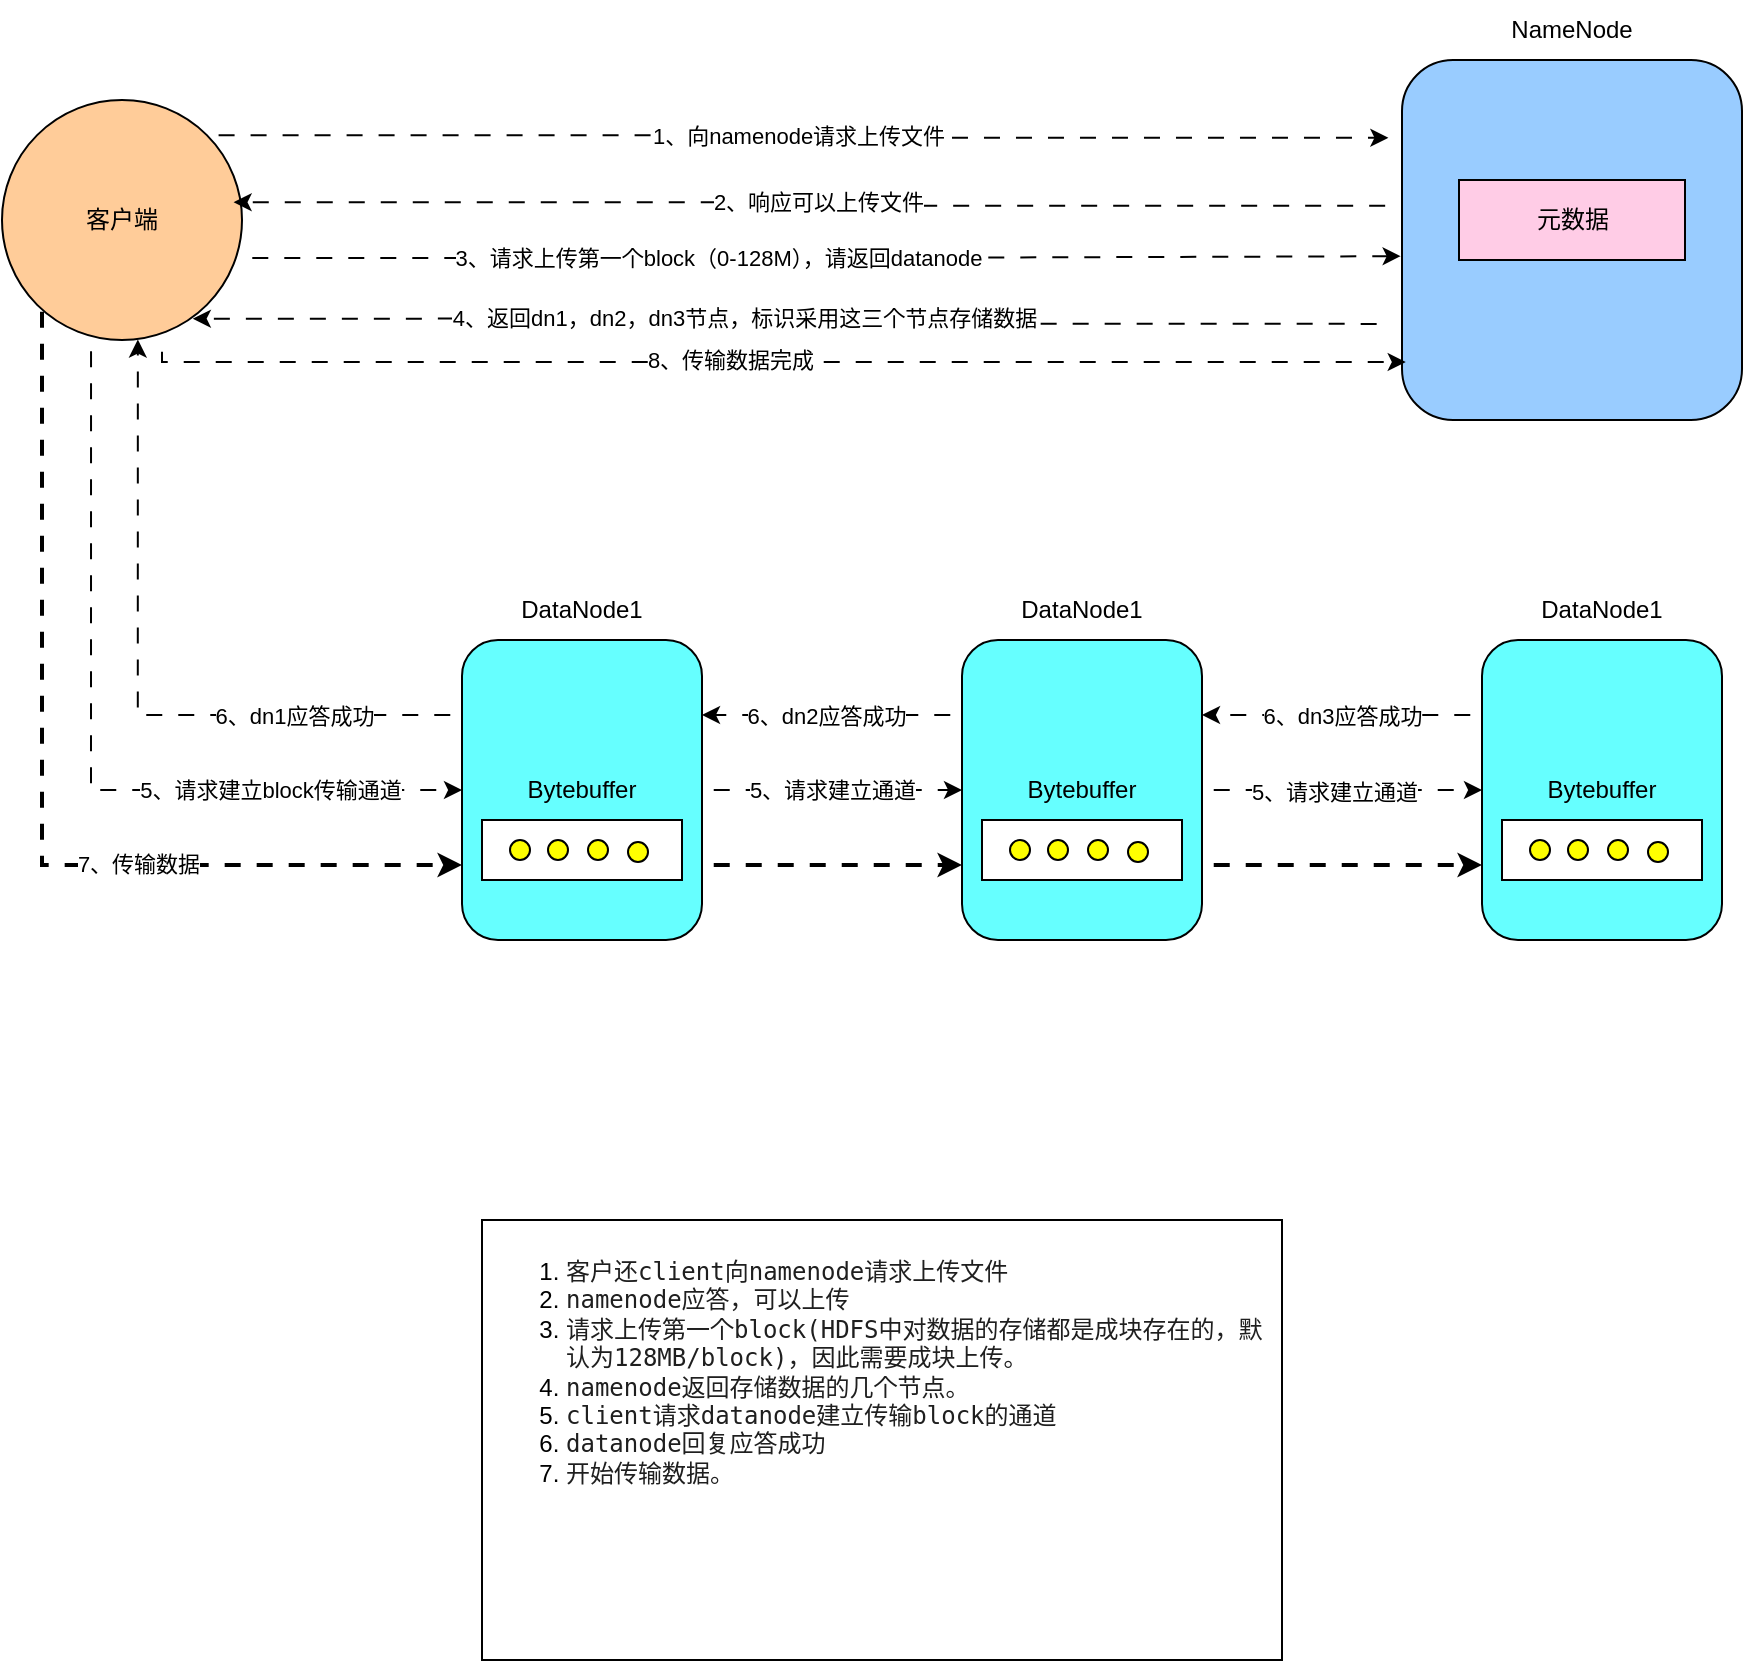 <mxfile version="24.8.3" pages="2">
  <diagram name="HDFS的写数据流程" id="30qI9tqOHQ6r8G0XzgNk">
    <mxGraphModel dx="1669" dy="635" grid="1" gridSize="10" guides="1" tooltips="1" connect="1" arrows="1" fold="1" page="1" pageScale="1" pageWidth="827" pageHeight="1169" math="0" shadow="0">
      <root>
        <mxCell id="0" />
        <mxCell id="1" parent="0" />
        <mxCell id="wsTgYcDpY_YJnjC_EcBg-48" style="edgeStyle=orthogonalEdgeStyle;rounded=0;orthogonalLoop=1;jettySize=auto;html=1;exitX=0.371;exitY=0.998;exitDx=0;exitDy=0;entryX=0;entryY=0.5;entryDx=0;entryDy=0;flowAnimation=1;exitPerimeter=0;" edge="1" parent="1" source="wsTgYcDpY_YJnjC_EcBg-1" target="wsTgYcDpY_YJnjC_EcBg-13">
          <mxGeometry relative="1" as="geometry" />
        </mxCell>
        <mxCell id="wsTgYcDpY_YJnjC_EcBg-49" value="5、请求建立block传输通道" style="edgeLabel;html=1;align=center;verticalAlign=middle;resizable=0;points=[];" vertex="1" connectable="0" parent="wsTgYcDpY_YJnjC_EcBg-48">
          <mxGeometry x="0.245" y="1" relative="1" as="geometry">
            <mxPoint x="59" y="1" as="offset" />
          </mxGeometry>
        </mxCell>
        <mxCell id="wsTgYcDpY_YJnjC_EcBg-59" style="edgeStyle=orthogonalEdgeStyle;rounded=0;orthogonalLoop=1;jettySize=auto;html=1;exitX=0;exitY=1;exitDx=0;exitDy=0;entryX=0;entryY=0.75;entryDx=0;entryDy=0;flowAnimation=1;strokeWidth=2;" edge="1" parent="1" source="wsTgYcDpY_YJnjC_EcBg-1" target="wsTgYcDpY_YJnjC_EcBg-13">
          <mxGeometry relative="1" as="geometry">
            <Array as="points">
              <mxPoint x="10" y="242" />
              <mxPoint x="10" y="522" />
            </Array>
          </mxGeometry>
        </mxCell>
        <mxCell id="wsTgYcDpY_YJnjC_EcBg-60" value="7、传输数据" style="edgeLabel;html=1;align=center;verticalAlign=middle;resizable=0;points=[];" vertex="1" connectable="0" parent="wsTgYcDpY_YJnjC_EcBg-59">
          <mxGeometry x="0.342" y="1" relative="1" as="geometry">
            <mxPoint as="offset" />
          </mxGeometry>
        </mxCell>
        <mxCell id="wsTgYcDpY_YJnjC_EcBg-1" value="客户端" style="ellipse;whiteSpace=wrap;html=1;aspect=fixed;fillColor=#FFCC99;" vertex="1" parent="1">
          <mxGeometry x="-10" y="140" width="120" height="120" as="geometry" />
        </mxCell>
        <mxCell id="wsTgYcDpY_YJnjC_EcBg-7" value="2、响应可以上传文件" style="edgeStyle=orthogonalEdgeStyle;rounded=0;orthogonalLoop=1;jettySize=auto;html=1;flowAnimation=1;exitX=-0.015;exitY=0.405;exitDx=0;exitDy=0;exitPerimeter=0;entryX=0.965;entryY=0.426;entryDx=0;entryDy=0;entryPerimeter=0;" edge="1" parent="1" source="wsTgYcDpY_YJnjC_EcBg-2" target="wsTgYcDpY_YJnjC_EcBg-1">
          <mxGeometry relative="1" as="geometry">
            <mxPoint x="133" y="200" as="targetPoint" />
          </mxGeometry>
        </mxCell>
        <mxCell id="wsTgYcDpY_YJnjC_EcBg-10" style="edgeStyle=orthogonalEdgeStyle;rounded=0;orthogonalLoop=1;jettySize=auto;html=1;exitX=-0.04;exitY=0.733;exitDx=0;exitDy=0;exitPerimeter=0;entryX=0.795;entryY=0.911;entryDx=0;entryDy=0;entryPerimeter=0;flowAnimation=1;" edge="1" parent="1" source="wsTgYcDpY_YJnjC_EcBg-2" target="wsTgYcDpY_YJnjC_EcBg-1">
          <mxGeometry relative="1" as="geometry">
            <mxPoint x="100" y="259" as="targetPoint" />
          </mxGeometry>
        </mxCell>
        <mxCell id="wsTgYcDpY_YJnjC_EcBg-12" value="4、返回dn1，dn2，dn3节点，标识采用这三个节点存储数据" style="edgeLabel;html=1;align=center;verticalAlign=middle;resizable=0;points=[];" vertex="1" connectable="0" parent="wsTgYcDpY_YJnjC_EcBg-10">
          <mxGeometry x="0.581" y="-1" relative="1" as="geometry">
            <mxPoint x="149" as="offset" />
          </mxGeometry>
        </mxCell>
        <mxCell id="wsTgYcDpY_YJnjC_EcBg-2" value="" style="rounded=1;whiteSpace=wrap;html=1;fillColor=#99CCFF;glass=0;" vertex="1" parent="1">
          <mxGeometry x="690" y="120" width="170" height="180" as="geometry" />
        </mxCell>
        <mxCell id="wsTgYcDpY_YJnjC_EcBg-4" value="NameNode" style="text;html=1;align=center;verticalAlign=middle;whiteSpace=wrap;rounded=0;" vertex="1" parent="1">
          <mxGeometry x="745" y="90" width="60" height="30" as="geometry" />
        </mxCell>
        <mxCell id="wsTgYcDpY_YJnjC_EcBg-5" value="元数据" style="rounded=0;whiteSpace=wrap;html=1;fillColor=#FFCCE6;" vertex="1" parent="1">
          <mxGeometry x="718.5" y="180" width="113" height="40" as="geometry" />
        </mxCell>
        <mxCell id="wsTgYcDpY_YJnjC_EcBg-6" value="1、向namenode请求上传文件" style="edgeStyle=orthogonalEdgeStyle;rounded=0;orthogonalLoop=1;jettySize=auto;html=1;exitX=1;exitY=0;exitDx=0;exitDy=0;flowAnimation=1;entryX=-0.04;entryY=0.216;entryDx=0;entryDy=0;entryPerimeter=0;" edge="1" parent="1" source="wsTgYcDpY_YJnjC_EcBg-1" target="wsTgYcDpY_YJnjC_EcBg-2">
          <mxGeometry relative="1" as="geometry">
            <mxPoint x="630" y="170" as="targetPoint" />
          </mxGeometry>
        </mxCell>
        <mxCell id="wsTgYcDpY_YJnjC_EcBg-8" style="edgeStyle=orthogonalEdgeStyle;rounded=0;orthogonalLoop=1;jettySize=auto;html=1;exitX=0.994;exitY=0.658;exitDx=0;exitDy=0;entryX=-0.004;entryY=0.545;entryDx=0;entryDy=0;entryPerimeter=0;exitPerimeter=0;flowAnimation=1;" edge="1" parent="1" source="wsTgYcDpY_YJnjC_EcBg-1" target="wsTgYcDpY_YJnjC_EcBg-2">
          <mxGeometry relative="1" as="geometry" />
        </mxCell>
        <mxCell id="wsTgYcDpY_YJnjC_EcBg-9" value="3、请求上传第一个block（0-128M），请返回datanode" style="edgeLabel;html=1;align=center;verticalAlign=middle;resizable=0;points=[];" vertex="1" connectable="0" parent="wsTgYcDpY_YJnjC_EcBg-8">
          <mxGeometry x="-0.181" relative="1" as="geometry">
            <mxPoint as="offset" />
          </mxGeometry>
        </mxCell>
        <mxCell id="wsTgYcDpY_YJnjC_EcBg-25" value="" style="group" vertex="1" connectable="0" parent="1">
          <mxGeometry x="220" y="380" width="120" height="180" as="geometry" />
        </mxCell>
        <mxCell id="wsTgYcDpY_YJnjC_EcBg-13" value="" style="rounded=1;whiteSpace=wrap;html=1;fillColor=#66FFFF;" vertex="1" parent="wsTgYcDpY_YJnjC_EcBg-25">
          <mxGeometry y="30" width="120" height="150" as="geometry" />
        </mxCell>
        <mxCell id="wsTgYcDpY_YJnjC_EcBg-14" value="DataNode1" style="text;html=1;align=center;verticalAlign=middle;whiteSpace=wrap;rounded=0;" vertex="1" parent="wsTgYcDpY_YJnjC_EcBg-25">
          <mxGeometry x="30" width="60" height="30" as="geometry" />
        </mxCell>
        <mxCell id="wsTgYcDpY_YJnjC_EcBg-24" value="" style="group" vertex="1" connectable="0" parent="wsTgYcDpY_YJnjC_EcBg-25">
          <mxGeometry x="10" y="90" width="100" height="60" as="geometry" />
        </mxCell>
        <mxCell id="wsTgYcDpY_YJnjC_EcBg-22" value="" style="group" vertex="1" connectable="0" parent="wsTgYcDpY_YJnjC_EcBg-24">
          <mxGeometry y="30" width="100" height="30" as="geometry" />
        </mxCell>
        <mxCell id="wsTgYcDpY_YJnjC_EcBg-15" value="" style="rounded=0;whiteSpace=wrap;html=1;" vertex="1" parent="wsTgYcDpY_YJnjC_EcBg-22">
          <mxGeometry width="100" height="30" as="geometry" />
        </mxCell>
        <mxCell id="wsTgYcDpY_YJnjC_EcBg-16" value="" style="ellipse;whiteSpace=wrap;html=1;aspect=fixed;fillColor=#FFFF00;" vertex="1" parent="wsTgYcDpY_YJnjC_EcBg-22">
          <mxGeometry x="14" y="10" width="10" height="10" as="geometry" />
        </mxCell>
        <mxCell id="wsTgYcDpY_YJnjC_EcBg-17" value="" style="ellipse;whiteSpace=wrap;html=1;aspect=fixed;fillColor=#FFFF00;" vertex="1" parent="wsTgYcDpY_YJnjC_EcBg-22">
          <mxGeometry x="33" y="10" width="10" height="10" as="geometry" />
        </mxCell>
        <mxCell id="wsTgYcDpY_YJnjC_EcBg-18" value="" style="ellipse;whiteSpace=wrap;html=1;aspect=fixed;fillColor=#FFFF00;" vertex="1" parent="wsTgYcDpY_YJnjC_EcBg-22">
          <mxGeometry x="53" y="10" width="10" height="10" as="geometry" />
        </mxCell>
        <mxCell id="wsTgYcDpY_YJnjC_EcBg-19" value="" style="ellipse;whiteSpace=wrap;html=1;aspect=fixed;fillColor=#FFFF00;" vertex="1" parent="wsTgYcDpY_YJnjC_EcBg-22">
          <mxGeometry x="73" y="11" width="10" height="10" as="geometry" />
        </mxCell>
        <mxCell id="wsTgYcDpY_YJnjC_EcBg-23" value="Bytebuffer" style="text;html=1;align=center;verticalAlign=middle;whiteSpace=wrap;rounded=0;" vertex="1" parent="wsTgYcDpY_YJnjC_EcBg-24">
          <mxGeometry x="20" width="60" height="30" as="geometry" />
        </mxCell>
        <mxCell id="wsTgYcDpY_YJnjC_EcBg-26" value="" style="group" vertex="1" connectable="0" parent="1">
          <mxGeometry x="470" y="380" width="120" height="180" as="geometry" />
        </mxCell>
        <mxCell id="wsTgYcDpY_YJnjC_EcBg-27" value="" style="rounded=1;whiteSpace=wrap;html=1;fillColor=#66FFFF;" vertex="1" parent="wsTgYcDpY_YJnjC_EcBg-26">
          <mxGeometry y="30" width="120" height="150" as="geometry" />
        </mxCell>
        <mxCell id="wsTgYcDpY_YJnjC_EcBg-28" value="DataNode1" style="text;html=1;align=center;verticalAlign=middle;whiteSpace=wrap;rounded=0;" vertex="1" parent="wsTgYcDpY_YJnjC_EcBg-26">
          <mxGeometry x="30" width="60" height="30" as="geometry" />
        </mxCell>
        <mxCell id="wsTgYcDpY_YJnjC_EcBg-29" value="" style="group" vertex="1" connectable="0" parent="wsTgYcDpY_YJnjC_EcBg-26">
          <mxGeometry x="10" y="90" width="100" height="60" as="geometry" />
        </mxCell>
        <mxCell id="wsTgYcDpY_YJnjC_EcBg-30" value="" style="group" vertex="1" connectable="0" parent="wsTgYcDpY_YJnjC_EcBg-29">
          <mxGeometry y="30" width="100" height="30" as="geometry" />
        </mxCell>
        <mxCell id="wsTgYcDpY_YJnjC_EcBg-31" value="" style="rounded=0;whiteSpace=wrap;html=1;" vertex="1" parent="wsTgYcDpY_YJnjC_EcBg-30">
          <mxGeometry width="100" height="30" as="geometry" />
        </mxCell>
        <mxCell id="wsTgYcDpY_YJnjC_EcBg-32" value="" style="ellipse;whiteSpace=wrap;html=1;aspect=fixed;fillColor=#FFFF00;" vertex="1" parent="wsTgYcDpY_YJnjC_EcBg-30">
          <mxGeometry x="14" y="10" width="10" height="10" as="geometry" />
        </mxCell>
        <mxCell id="wsTgYcDpY_YJnjC_EcBg-33" value="" style="ellipse;whiteSpace=wrap;html=1;aspect=fixed;fillColor=#FFFF00;" vertex="1" parent="wsTgYcDpY_YJnjC_EcBg-30">
          <mxGeometry x="33" y="10" width="10" height="10" as="geometry" />
        </mxCell>
        <mxCell id="wsTgYcDpY_YJnjC_EcBg-34" value="" style="ellipse;whiteSpace=wrap;html=1;aspect=fixed;fillColor=#FFFF00;" vertex="1" parent="wsTgYcDpY_YJnjC_EcBg-30">
          <mxGeometry x="53" y="10" width="10" height="10" as="geometry" />
        </mxCell>
        <mxCell id="wsTgYcDpY_YJnjC_EcBg-35" value="" style="ellipse;whiteSpace=wrap;html=1;aspect=fixed;fillColor=#FFFF00;" vertex="1" parent="wsTgYcDpY_YJnjC_EcBg-30">
          <mxGeometry x="73" y="11" width="10" height="10" as="geometry" />
        </mxCell>
        <mxCell id="wsTgYcDpY_YJnjC_EcBg-36" value="Bytebuffer" style="text;html=1;align=center;verticalAlign=middle;whiteSpace=wrap;rounded=0;" vertex="1" parent="wsTgYcDpY_YJnjC_EcBg-29">
          <mxGeometry x="20" width="60" height="30" as="geometry" />
        </mxCell>
        <mxCell id="wsTgYcDpY_YJnjC_EcBg-37" value="" style="group" vertex="1" connectable="0" parent="1">
          <mxGeometry x="730" y="380" width="120" height="180" as="geometry" />
        </mxCell>
        <mxCell id="wsTgYcDpY_YJnjC_EcBg-38" value="" style="rounded=1;whiteSpace=wrap;html=1;fillColor=#66FFFF;" vertex="1" parent="wsTgYcDpY_YJnjC_EcBg-37">
          <mxGeometry y="30" width="120" height="150" as="geometry" />
        </mxCell>
        <mxCell id="wsTgYcDpY_YJnjC_EcBg-39" value="DataNode1" style="text;html=1;align=center;verticalAlign=middle;whiteSpace=wrap;rounded=0;" vertex="1" parent="wsTgYcDpY_YJnjC_EcBg-37">
          <mxGeometry x="30" width="60" height="30" as="geometry" />
        </mxCell>
        <mxCell id="wsTgYcDpY_YJnjC_EcBg-40" value="" style="group" vertex="1" connectable="0" parent="wsTgYcDpY_YJnjC_EcBg-37">
          <mxGeometry x="10" y="90" width="100" height="60" as="geometry" />
        </mxCell>
        <mxCell id="wsTgYcDpY_YJnjC_EcBg-41" value="" style="group" vertex="1" connectable="0" parent="wsTgYcDpY_YJnjC_EcBg-40">
          <mxGeometry y="30" width="100" height="30" as="geometry" />
        </mxCell>
        <mxCell id="wsTgYcDpY_YJnjC_EcBg-42" value="" style="rounded=0;whiteSpace=wrap;html=1;" vertex="1" parent="wsTgYcDpY_YJnjC_EcBg-41">
          <mxGeometry width="100" height="30" as="geometry" />
        </mxCell>
        <mxCell id="wsTgYcDpY_YJnjC_EcBg-43" value="" style="ellipse;whiteSpace=wrap;html=1;aspect=fixed;fillColor=#FFFF00;" vertex="1" parent="wsTgYcDpY_YJnjC_EcBg-41">
          <mxGeometry x="14" y="10" width="10" height="10" as="geometry" />
        </mxCell>
        <mxCell id="wsTgYcDpY_YJnjC_EcBg-44" value="" style="ellipse;whiteSpace=wrap;html=1;aspect=fixed;fillColor=#FFFF00;" vertex="1" parent="wsTgYcDpY_YJnjC_EcBg-41">
          <mxGeometry x="33" y="10" width="10" height="10" as="geometry" />
        </mxCell>
        <mxCell id="wsTgYcDpY_YJnjC_EcBg-45" value="" style="ellipse;whiteSpace=wrap;html=1;aspect=fixed;fillColor=#FFFF00;" vertex="1" parent="wsTgYcDpY_YJnjC_EcBg-41">
          <mxGeometry x="53" y="10" width="10" height="10" as="geometry" />
        </mxCell>
        <mxCell id="wsTgYcDpY_YJnjC_EcBg-46" value="" style="ellipse;whiteSpace=wrap;html=1;aspect=fixed;fillColor=#FFFF00;" vertex="1" parent="wsTgYcDpY_YJnjC_EcBg-41">
          <mxGeometry x="73" y="11" width="10" height="10" as="geometry" />
        </mxCell>
        <mxCell id="wsTgYcDpY_YJnjC_EcBg-47" value="Bytebuffer" style="text;html=1;align=center;verticalAlign=middle;whiteSpace=wrap;rounded=0;" vertex="1" parent="wsTgYcDpY_YJnjC_EcBg-40">
          <mxGeometry x="20" width="60" height="30" as="geometry" />
        </mxCell>
        <mxCell id="wsTgYcDpY_YJnjC_EcBg-50" value="5、请求建立通道" style="edgeStyle=orthogonalEdgeStyle;rounded=0;orthogonalLoop=1;jettySize=auto;html=1;exitX=1;exitY=0.5;exitDx=0;exitDy=0;entryX=0;entryY=0.5;entryDx=0;entryDy=0;flowAnimation=1;" edge="1" parent="1" source="wsTgYcDpY_YJnjC_EcBg-13" target="wsTgYcDpY_YJnjC_EcBg-27">
          <mxGeometry relative="1" as="geometry" />
        </mxCell>
        <mxCell id="wsTgYcDpY_YJnjC_EcBg-51" style="edgeStyle=orthogonalEdgeStyle;rounded=0;orthogonalLoop=1;jettySize=auto;html=1;exitX=1;exitY=0.5;exitDx=0;exitDy=0;entryX=0;entryY=0.5;entryDx=0;entryDy=0;flowAnimation=1;" edge="1" parent="1" source="wsTgYcDpY_YJnjC_EcBg-27" target="wsTgYcDpY_YJnjC_EcBg-38">
          <mxGeometry relative="1" as="geometry" />
        </mxCell>
        <mxCell id="wsTgYcDpY_YJnjC_EcBg-52" value="5、请求建立通道" style="edgeLabel;html=1;align=center;verticalAlign=middle;resizable=0;points=[];" vertex="1" connectable="0" parent="wsTgYcDpY_YJnjC_EcBg-51">
          <mxGeometry x="-0.054" y="-1" relative="1" as="geometry">
            <mxPoint as="offset" />
          </mxGeometry>
        </mxCell>
        <mxCell id="wsTgYcDpY_YJnjC_EcBg-53" style="edgeStyle=orthogonalEdgeStyle;rounded=0;orthogonalLoop=1;jettySize=auto;html=1;exitX=0;exitY=0.25;exitDx=0;exitDy=0;entryX=0.566;entryY=0.998;entryDx=0;entryDy=0;entryPerimeter=0;flowAnimation=1;" edge="1" parent="1" source="wsTgYcDpY_YJnjC_EcBg-13" target="wsTgYcDpY_YJnjC_EcBg-1">
          <mxGeometry relative="1" as="geometry" />
        </mxCell>
        <mxCell id="wsTgYcDpY_YJnjC_EcBg-54" value="6、dn1应答成功" style="edgeLabel;html=1;align=center;verticalAlign=middle;resizable=0;points=[];" vertex="1" connectable="0" parent="wsTgYcDpY_YJnjC_EcBg-53">
          <mxGeometry x="-0.325" relative="1" as="geometry">
            <mxPoint x="34" as="offset" />
          </mxGeometry>
        </mxCell>
        <mxCell id="wsTgYcDpY_YJnjC_EcBg-55" style="edgeStyle=orthogonalEdgeStyle;rounded=0;orthogonalLoop=1;jettySize=auto;html=1;exitX=0;exitY=0.25;exitDx=0;exitDy=0;entryX=1;entryY=0.25;entryDx=0;entryDy=0;flowAnimation=1;" edge="1" parent="1" source="wsTgYcDpY_YJnjC_EcBg-27" target="wsTgYcDpY_YJnjC_EcBg-13">
          <mxGeometry relative="1" as="geometry" />
        </mxCell>
        <mxCell id="wsTgYcDpY_YJnjC_EcBg-56" value="6、dn2应答成功" style="edgeLabel;html=1;align=center;verticalAlign=middle;resizable=0;points=[];" vertex="1" connectable="0" parent="wsTgYcDpY_YJnjC_EcBg-55">
          <mxGeometry x="0.055" relative="1" as="geometry">
            <mxPoint as="offset" />
          </mxGeometry>
        </mxCell>
        <mxCell id="wsTgYcDpY_YJnjC_EcBg-57" style="edgeStyle=orthogonalEdgeStyle;rounded=0;orthogonalLoop=1;jettySize=auto;html=1;exitX=0;exitY=0.25;exitDx=0;exitDy=0;entryX=1;entryY=0.25;entryDx=0;entryDy=0;flowAnimation=1;" edge="1" parent="1" source="wsTgYcDpY_YJnjC_EcBg-38" target="wsTgYcDpY_YJnjC_EcBg-27">
          <mxGeometry relative="1" as="geometry" />
        </mxCell>
        <mxCell id="wsTgYcDpY_YJnjC_EcBg-58" value="6、dn3应答成功" style="edgeLabel;html=1;align=center;verticalAlign=middle;resizable=0;points=[];" vertex="1" connectable="0" parent="wsTgYcDpY_YJnjC_EcBg-57">
          <mxGeometry x="0.004" relative="1" as="geometry">
            <mxPoint as="offset" />
          </mxGeometry>
        </mxCell>
        <mxCell id="wsTgYcDpY_YJnjC_EcBg-61" style="edgeStyle=orthogonalEdgeStyle;rounded=0;orthogonalLoop=1;jettySize=auto;html=1;exitX=1;exitY=0.75;exitDx=0;exitDy=0;entryX=0;entryY=0.75;entryDx=0;entryDy=0;flowAnimation=1;strokeWidth=2;" edge="1" parent="1" source="wsTgYcDpY_YJnjC_EcBg-13" target="wsTgYcDpY_YJnjC_EcBg-27">
          <mxGeometry relative="1" as="geometry" />
        </mxCell>
        <mxCell id="wsTgYcDpY_YJnjC_EcBg-62" style="edgeStyle=orthogonalEdgeStyle;rounded=0;orthogonalLoop=1;jettySize=auto;html=1;exitX=1;exitY=0.75;exitDx=0;exitDy=0;entryX=0;entryY=0.75;entryDx=0;entryDy=0;flowAnimation=1;strokeWidth=2;" edge="1" parent="1" source="wsTgYcDpY_YJnjC_EcBg-27" target="wsTgYcDpY_YJnjC_EcBg-38">
          <mxGeometry relative="1" as="geometry" />
        </mxCell>
        <mxCell id="wsTgYcDpY_YJnjC_EcBg-65" style="edgeStyle=orthogonalEdgeStyle;rounded=0;orthogonalLoop=1;jettySize=auto;html=1;entryX=0.011;entryY=0.839;entryDx=0;entryDy=0;entryPerimeter=0;flowAnimation=1;" edge="1" parent="1" target="wsTgYcDpY_YJnjC_EcBg-2">
          <mxGeometry relative="1" as="geometry">
            <mxPoint x="70" y="260" as="sourcePoint" />
            <Array as="points">
              <mxPoint x="70" y="271" />
            </Array>
          </mxGeometry>
        </mxCell>
        <mxCell id="wsTgYcDpY_YJnjC_EcBg-66" value="8、传输数据完成" style="edgeLabel;html=1;align=center;verticalAlign=middle;resizable=0;points=[];" vertex="1" connectable="0" parent="wsTgYcDpY_YJnjC_EcBg-65">
          <mxGeometry x="-0.069" y="1" relative="1" as="geometry">
            <mxPoint as="offset" />
          </mxGeometry>
        </mxCell>
        <mxCell id="wsTgYcDpY_YJnjC_EcBg-68" value="&lt;ol&gt;&lt;li&gt;&lt;span style=&quot;color: rgb(31, 31, 31); font-family: monospace; white-space-collapse: preserve; background-color: rgb(255, 255, 255);&quot;&gt;客户还client向namenode请求上传文件&lt;/span&gt;&lt;/li&gt;&lt;li&gt;&lt;span style=&quot;color: rgb(31, 31, 31); font-family: monospace; white-space-collapse: preserve; background-color: rgb(255, 255, 255);&quot;&gt;namenode应答，可以上传&lt;/span&gt;&lt;/li&gt;&lt;li&gt;&lt;span style=&quot;color: rgb(31, 31, 31); font-family: monospace; white-space-collapse: preserve; background-color: rgb(255, 255, 255);&quot;&gt;请求上传第一个block(HDFS中对数据的存储都是成块存在的，默认为128MB/block)，因此需要成块上传。&lt;/span&gt;&lt;/li&gt;&lt;li&gt;&lt;span style=&quot;color: rgb(31, 31, 31); font-family: monospace; white-space-collapse: preserve; background-color: rgb(255, 255, 255);&quot;&gt;namenode返回存储数据的几个节点。&lt;/span&gt;&lt;/li&gt;&lt;li&gt;&lt;span style=&quot;color: rgb(31, 31, 31); font-family: monospace; white-space-collapse: preserve; background-color: rgb(255, 255, 255);&quot;&gt;client请求datanode建立传输block的通道&lt;/span&gt;&lt;/li&gt;&lt;li&gt;&lt;span style=&quot;color: rgb(31, 31, 31); font-family: monospace; white-space-collapse: preserve; background-color: rgb(255, 255, 255);&quot;&gt;datanode回复应答成功&lt;/span&gt;&lt;/li&gt;&lt;li&gt;&lt;span style=&quot;color: rgb(31, 31, 31); font-family: monospace; white-space-collapse: preserve; background-color: rgb(255, 255, 255);&quot;&gt;开始传输数据。&lt;/span&gt;&lt;/li&gt;&lt;/ol&gt;" style="rounded=0;whiteSpace=wrap;html=1;align=left;verticalAlign=top;" vertex="1" parent="1">
          <mxGeometry x="230" y="700" width="400" height="220" as="geometry" />
        </mxCell>
      </root>
    </mxGraphModel>
  </diagram>
  <diagram id="ITu3VZeaD_9h_fFYPMyV" name="HDFS读数据流程">
    <mxGraphModel dx="1795" dy="730" grid="1" gridSize="10" guides="1" tooltips="1" connect="1" arrows="1" fold="1" page="1" pageScale="1" pageWidth="827" pageHeight="1169" math="0" shadow="0">
      <root>
        <mxCell id="0" />
        <mxCell id="1" parent="0" />
        <mxCell id="uXtGGjbUm-yFPHU-ePEq-1" value="客户端" style="ellipse;whiteSpace=wrap;html=1;aspect=fixed;fillColor=#FFCC99;" vertex="1" parent="1">
          <mxGeometry x="-20" y="120" width="140" height="140" as="geometry" />
        </mxCell>
        <mxCell id="OkiI32mgPTWYSabBzV8b-1" value="" style="rounded=1;whiteSpace=wrap;html=1;fillColor=#CCE5FF;" vertex="1" parent="1">
          <mxGeometry x="480" y="120" width="270" height="160" as="geometry" />
        </mxCell>
        <mxCell id="OkiI32mgPTWYSabBzV8b-2" value="0-128M" style="shape=cylinder3;whiteSpace=wrap;html=1;boundedLbl=1;backgroundOutline=1;size=15;" vertex="1" parent="1">
          <mxGeometry x="-130" y="340" width="60" height="80" as="geometry" />
        </mxCell>
        <mxCell id="OkiI32mgPTWYSabBzV8b-3" value="1、请求下载文件/user/bduser/kongfu.mkv" style="edgeStyle=orthogonalEdgeStyle;rounded=0;orthogonalLoop=1;jettySize=auto;html=1;exitX=1;exitY=0;exitDx=0;exitDy=0;entryX=-0.008;entryY=0.125;entryDx=0;entryDy=0;entryPerimeter=0;flowAnimation=1;" edge="1" parent="1" source="uXtGGjbUm-yFPHU-ePEq-1" target="OkiI32mgPTWYSabBzV8b-1">
          <mxGeometry relative="1" as="geometry" />
        </mxCell>
        <mxCell id="OkiI32mgPTWYSabBzV8b-4" value="2、返回目标文件的元数据" style="edgeStyle=orthogonalEdgeStyle;rounded=0;orthogonalLoop=1;jettySize=auto;html=1;exitX=0;exitY=0.5;exitDx=0;exitDy=0;entryX=1.014;entryY=0.571;entryDx=0;entryDy=0;entryPerimeter=0;flowAnimation=1;" edge="1" parent="1" source="OkiI32mgPTWYSabBzV8b-1" target="uXtGGjbUm-yFPHU-ePEq-1">
          <mxGeometry relative="1" as="geometry" />
        </mxCell>
        <mxCell id="OkiI32mgPTWYSabBzV8b-5" value="NameNode" style="text;html=1;align=center;verticalAlign=middle;whiteSpace=wrap;rounded=0;" vertex="1" parent="1">
          <mxGeometry x="585" y="120" width="60" height="30" as="geometry" />
        </mxCell>
        <mxCell id="OkiI32mgPTWYSabBzV8b-6" value="元数据&lt;div&gt;/user/bduser/kongfu.mkv&lt;/div&gt;&lt;div&gt;{[blk_1,blk_2],[blk_1,blk_2],[blk_1,blk_2]}&lt;/div&gt;" style="rounded=0;whiteSpace=wrap;html=1;verticalAlign=top;fillColor=#FF99CC;" vertex="1" parent="1">
          <mxGeometry x="500" y="200" width="230" height="60" as="geometry" />
        </mxCell>
      </root>
    </mxGraphModel>
  </diagram>
</mxfile>
